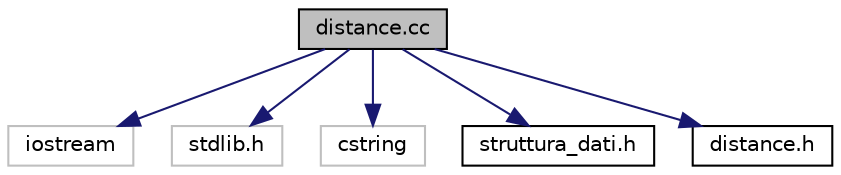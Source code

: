 digraph "distance.cc"
{
  edge [fontname="Helvetica",fontsize="10",labelfontname="Helvetica",labelfontsize="10"];
  node [fontname="Helvetica",fontsize="10",shape=record];
  Node1 [label="distance.cc",height=0.2,width=0.4,color="black", fillcolor="grey75", style="filled", fontcolor="black"];
  Node1 -> Node2 [color="midnightblue",fontsize="10",style="solid",fontname="Helvetica"];
  Node2 [label="iostream",height=0.2,width=0.4,color="grey75", fillcolor="white", style="filled"];
  Node1 -> Node3 [color="midnightblue",fontsize="10",style="solid",fontname="Helvetica"];
  Node3 [label="stdlib.h",height=0.2,width=0.4,color="grey75", fillcolor="white", style="filled"];
  Node1 -> Node4 [color="midnightblue",fontsize="10",style="solid",fontname="Helvetica"];
  Node4 [label="cstring",height=0.2,width=0.4,color="grey75", fillcolor="white", style="filled"];
  Node1 -> Node5 [color="midnightblue",fontsize="10",style="solid",fontname="Helvetica"];
  Node5 [label="struttura_dati.h",height=0.2,width=0.4,color="black", fillcolor="white", style="filled",URL="$struttura__dati_8h.html",tooltip="File contenente dichiarazioni di strutture e variabili condivise a tutti i file. "];
  Node1 -> Node6 [color="midnightblue",fontsize="10",style="solid",fontname="Helvetica"];
  Node6 [label="distance.h",height=0.2,width=0.4,color="black", fillcolor="white", style="filled",URL="$distance_8h.html",tooltip="Header del modulo distance. "];
}

